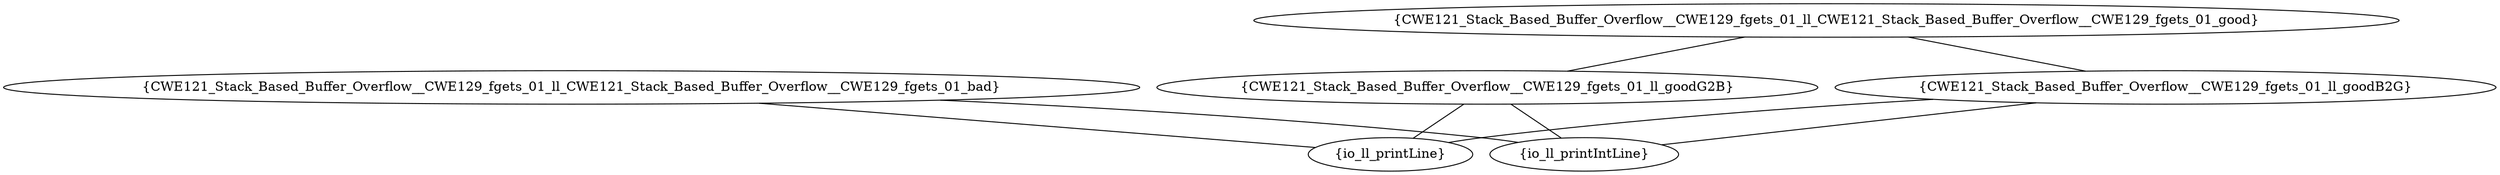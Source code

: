 graph "cg graph" {
CWE121_Stack_Based_Buffer_Overflow__CWE129_fgets_01_ll_CWE121_Stack_Based_Buffer_Overflow__CWE129_fgets_01_bad [label="{CWE121_Stack_Based_Buffer_Overflow__CWE129_fgets_01_ll_CWE121_Stack_Based_Buffer_Overflow__CWE129_fgets_01_bad}"];
io_ll_printLine [label="{io_ll_printLine}"];
io_ll_printIntLine [label="{io_ll_printIntLine}"];
CWE121_Stack_Based_Buffer_Overflow__CWE129_fgets_01_ll_goodB2G [label="{CWE121_Stack_Based_Buffer_Overflow__CWE129_fgets_01_ll_goodB2G}"];
CWE121_Stack_Based_Buffer_Overflow__CWE129_fgets_01_ll_CWE121_Stack_Based_Buffer_Overflow__CWE129_fgets_01_good [label="{CWE121_Stack_Based_Buffer_Overflow__CWE129_fgets_01_ll_CWE121_Stack_Based_Buffer_Overflow__CWE129_fgets_01_good}"];
CWE121_Stack_Based_Buffer_Overflow__CWE129_fgets_01_ll_goodG2B [label="{CWE121_Stack_Based_Buffer_Overflow__CWE129_fgets_01_ll_goodG2B}"];
CWE121_Stack_Based_Buffer_Overflow__CWE129_fgets_01_ll_CWE121_Stack_Based_Buffer_Overflow__CWE129_fgets_01_bad -- io_ll_printLine;
CWE121_Stack_Based_Buffer_Overflow__CWE129_fgets_01_ll_CWE121_Stack_Based_Buffer_Overflow__CWE129_fgets_01_bad -- io_ll_printIntLine;
CWE121_Stack_Based_Buffer_Overflow__CWE129_fgets_01_ll_goodB2G -- io_ll_printLine;
CWE121_Stack_Based_Buffer_Overflow__CWE129_fgets_01_ll_goodB2G -- io_ll_printIntLine;
CWE121_Stack_Based_Buffer_Overflow__CWE129_fgets_01_ll_CWE121_Stack_Based_Buffer_Overflow__CWE129_fgets_01_good -- CWE121_Stack_Based_Buffer_Overflow__CWE129_fgets_01_ll_goodG2B;
CWE121_Stack_Based_Buffer_Overflow__CWE129_fgets_01_ll_CWE121_Stack_Based_Buffer_Overflow__CWE129_fgets_01_good -- CWE121_Stack_Based_Buffer_Overflow__CWE129_fgets_01_ll_goodB2G;
CWE121_Stack_Based_Buffer_Overflow__CWE129_fgets_01_ll_goodG2B -- io_ll_printIntLine;
CWE121_Stack_Based_Buffer_Overflow__CWE129_fgets_01_ll_goodG2B -- io_ll_printLine;
}
